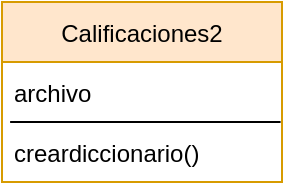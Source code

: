<mxfile>
    <diagram id="-XEv39G1LpGfPXVN9ZFz" name="Página-1">
        <mxGraphModel dx="386" dy="389" grid="1" gridSize="10" guides="1" tooltips="1" connect="1" arrows="1" fold="1" page="1" pageScale="1" pageWidth="827" pageHeight="1169" math="0" shadow="0">
            <root>
                <mxCell id="0"/>
                <mxCell id="1" parent="0"/>
                <mxCell id="2" value="Calificaciones2" style="swimlane;fontStyle=0;childLayout=stackLayout;horizontal=1;startSize=30;horizontalStack=0;resizeParent=1;resizeParentMax=0;resizeLast=0;collapsible=1;marginBottom=0;fillColor=#ffe6cc;strokeColor=#d79b00;" vertex="1" parent="1">
                    <mxGeometry x="130" y="140" width="140" height="90" as="geometry"/>
                </mxCell>
                <mxCell id="3" value="archivo" style="text;strokeColor=none;fillColor=none;align=left;verticalAlign=middle;spacingLeft=4;spacingRight=4;overflow=hidden;points=[[0,0.5],[1,0.5]];portConstraint=eastwest;rotatable=0;" vertex="1" parent="2">
                    <mxGeometry y="30" width="140" height="30" as="geometry"/>
                </mxCell>
                <mxCell id="4" value="creardiccionario()" style="text;strokeColor=none;fillColor=none;align=left;verticalAlign=middle;spacingLeft=4;spacingRight=4;overflow=hidden;points=[[0,0.5],[1,0.5]];portConstraint=eastwest;rotatable=0;" vertex="1" parent="2">
                    <mxGeometry y="60" width="140" height="30" as="geometry"/>
                </mxCell>
                <mxCell id="6" value="" style="endArrow=none;html=1;exitX=0.029;exitY=0;exitDx=0;exitDy=0;exitPerimeter=0;entryX=0.995;entryY=0;entryDx=0;entryDy=0;entryPerimeter=0;" edge="1" parent="2" source="4" target="4">
                    <mxGeometry width="50" height="50" relative="1" as="geometry">
                        <mxPoint x="50" y="90" as="sourcePoint"/>
                        <mxPoint x="100" y="40" as="targetPoint"/>
                    </mxGeometry>
                </mxCell>
            </root>
        </mxGraphModel>
    </diagram>
</mxfile>